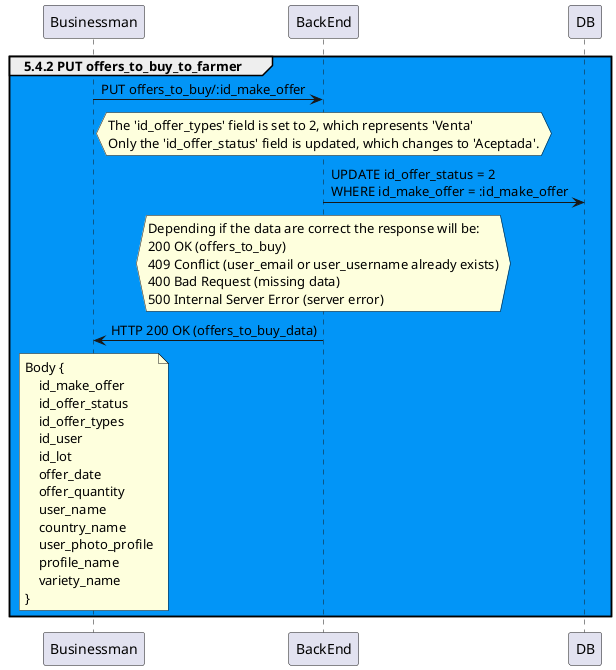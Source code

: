 @startuml

    group #0295F7 5.4.2 PUT offers_to_buy_to_farmer

        Businessman -> BackEnd: PUT offers_to_buy/:id_make_offer
        hnote over BackEnd
            The 'id_offer_types' field is set to 2, which represents 'Venta'
            Only the 'id_offer_status' field is updated, which changes to 'Aceptada'.
        endnote
        BackEnd -> DB: UPDATE id_offer_status = 2 \nWHERE id_make_offer = :id_make_offer

        hnote over BackEnd
            Depending if the data are correct the response will be:
            200 OK (offers_to_buy)
            409 Conflict (user_email or user_username already exists)
            400 Bad Request (missing data)
            500 Internal Server Error (server error)
        endnote

        BackEnd -> Businessman: HTTP 200 OK (offers_to_buy_data)

        note over Businessman
            Body {
                id_make_offer
                id_offer_status
                id_offer_types
                id_user
                id_lot
                offer_date
                offer_quantity
                user_name
                country_name
                user_photo_profile
                profile_name
                variety_name
            }
        endnote
    
    end group 

@enduml